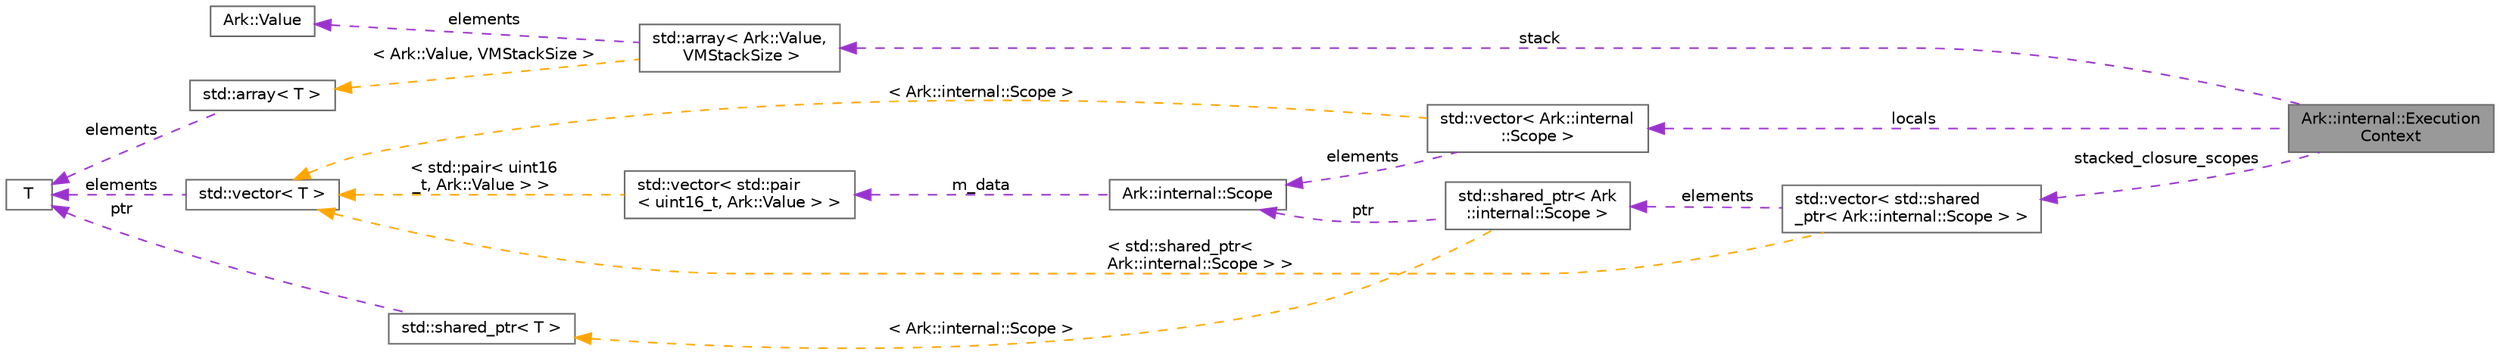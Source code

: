 digraph "Ark::internal::ExecutionContext"
{
 // INTERACTIVE_SVG=YES
 // LATEX_PDF_SIZE
  bgcolor="transparent";
  edge [fontname=Helvetica,fontsize=10,labelfontname=Helvetica,labelfontsize=10];
  node [fontname=Helvetica,fontsize=10,shape=box,height=0.2,width=0.4];
  rankdir="LR";
  Node1 [label="Ark::internal::Execution\lContext",height=0.2,width=0.4,color="gray40", fillcolor="grey60", style="filled", fontcolor="black",tooltip=" "];
  Node2 -> Node1 [dir="back",color="darkorchid3",style="dashed",label=" stack" ];
  Node2 [label="std::array\< Ark::Value,\l VMStackSize \>",height=0.2,width=0.4,color="gray40", fillcolor="white", style="filled",tooltip=" "];
  Node3 -> Node2 [dir="back",color="darkorchid3",style="dashed",label=" elements" ];
  Node3 [label="Ark::Value",height=0.2,width=0.4,color="gray40", fillcolor="white", style="filled",URL="$d3/d90/classArk_1_1Value.html",tooltip=" "];
  Node4 -> Node2 [dir="back",color="orange",style="dashed",label=" \< Ark::Value, VMStackSize \>" ];
  Node4 [label="std::array\< T \>",height=0.2,width=0.4,color="gray40", fillcolor="white", style="filled",tooltip=" "];
  Node5 -> Node4 [dir="back",color="darkorchid3",style="dashed",label=" elements" ];
  Node5 [label="T",height=0.2,width=0.4,color="gray40", fillcolor="white", style="filled",tooltip=" "];
  Node6 -> Node1 [dir="back",color="darkorchid3",style="dashed",label=" stacked_closure_scopes" ];
  Node6 [label="std::vector\< std::shared\l_ptr\< Ark::internal::Scope \> \>",height=0.2,width=0.4,color="gray40", fillcolor="white", style="filled",tooltip=" "];
  Node7 -> Node6 [dir="back",color="darkorchid3",style="dashed",label=" elements" ];
  Node7 [label="std::shared_ptr\< Ark\l::internal::Scope \>",height=0.2,width=0.4,color="gray40", fillcolor="white", style="filled",tooltip=" "];
  Node8 -> Node7 [dir="back",color="darkorchid3",style="dashed",label=" ptr" ];
  Node8 [label="Ark::internal::Scope",height=0.2,width=0.4,color="gray40", fillcolor="white", style="filled",URL="$d5/d74/classArk_1_1internal_1_1Scope.html",tooltip="A class to handle the VM scope more efficiently."];
  Node9 -> Node8 [dir="back",color="darkorchid3",style="dashed",label=" m_data" ];
  Node9 [label="std::vector\< std::pair\l\< uint16_t, Ark::Value \> \>",height=0.2,width=0.4,color="gray40", fillcolor="white", style="filled",tooltip=" "];
  Node10 -> Node9 [dir="back",color="orange",style="dashed",label=" \< std::pair\< uint16\l_t, Ark::Value \> \>" ];
  Node10 [label="std::vector\< T \>",height=0.2,width=0.4,color="gray40", fillcolor="white", style="filled",tooltip=" "];
  Node5 -> Node10 [dir="back",color="darkorchid3",style="dashed",label=" elements" ];
  Node11 -> Node7 [dir="back",color="orange",style="dashed",label=" \< Ark::internal::Scope \>" ];
  Node11 [label="std::shared_ptr\< T \>",height=0.2,width=0.4,color="gray40", fillcolor="white", style="filled",tooltip=" "];
  Node5 -> Node11 [dir="back",color="darkorchid3",style="dashed",label=" ptr" ];
  Node10 -> Node6 [dir="back",color="orange",style="dashed",label=" \< std::shared_ptr\<\l Ark::internal::Scope \> \>" ];
  Node12 -> Node1 [dir="back",color="darkorchid3",style="dashed",label=" locals" ];
  Node12 [label="std::vector\< Ark::internal\l::Scope \>",height=0.2,width=0.4,color="gray40", fillcolor="white", style="filled",tooltip=" "];
  Node8 -> Node12 [dir="back",color="darkorchid3",style="dashed",label=" elements" ];
  Node10 -> Node12 [dir="back",color="orange",style="dashed",label=" \< Ark::internal::Scope \>" ];
}
